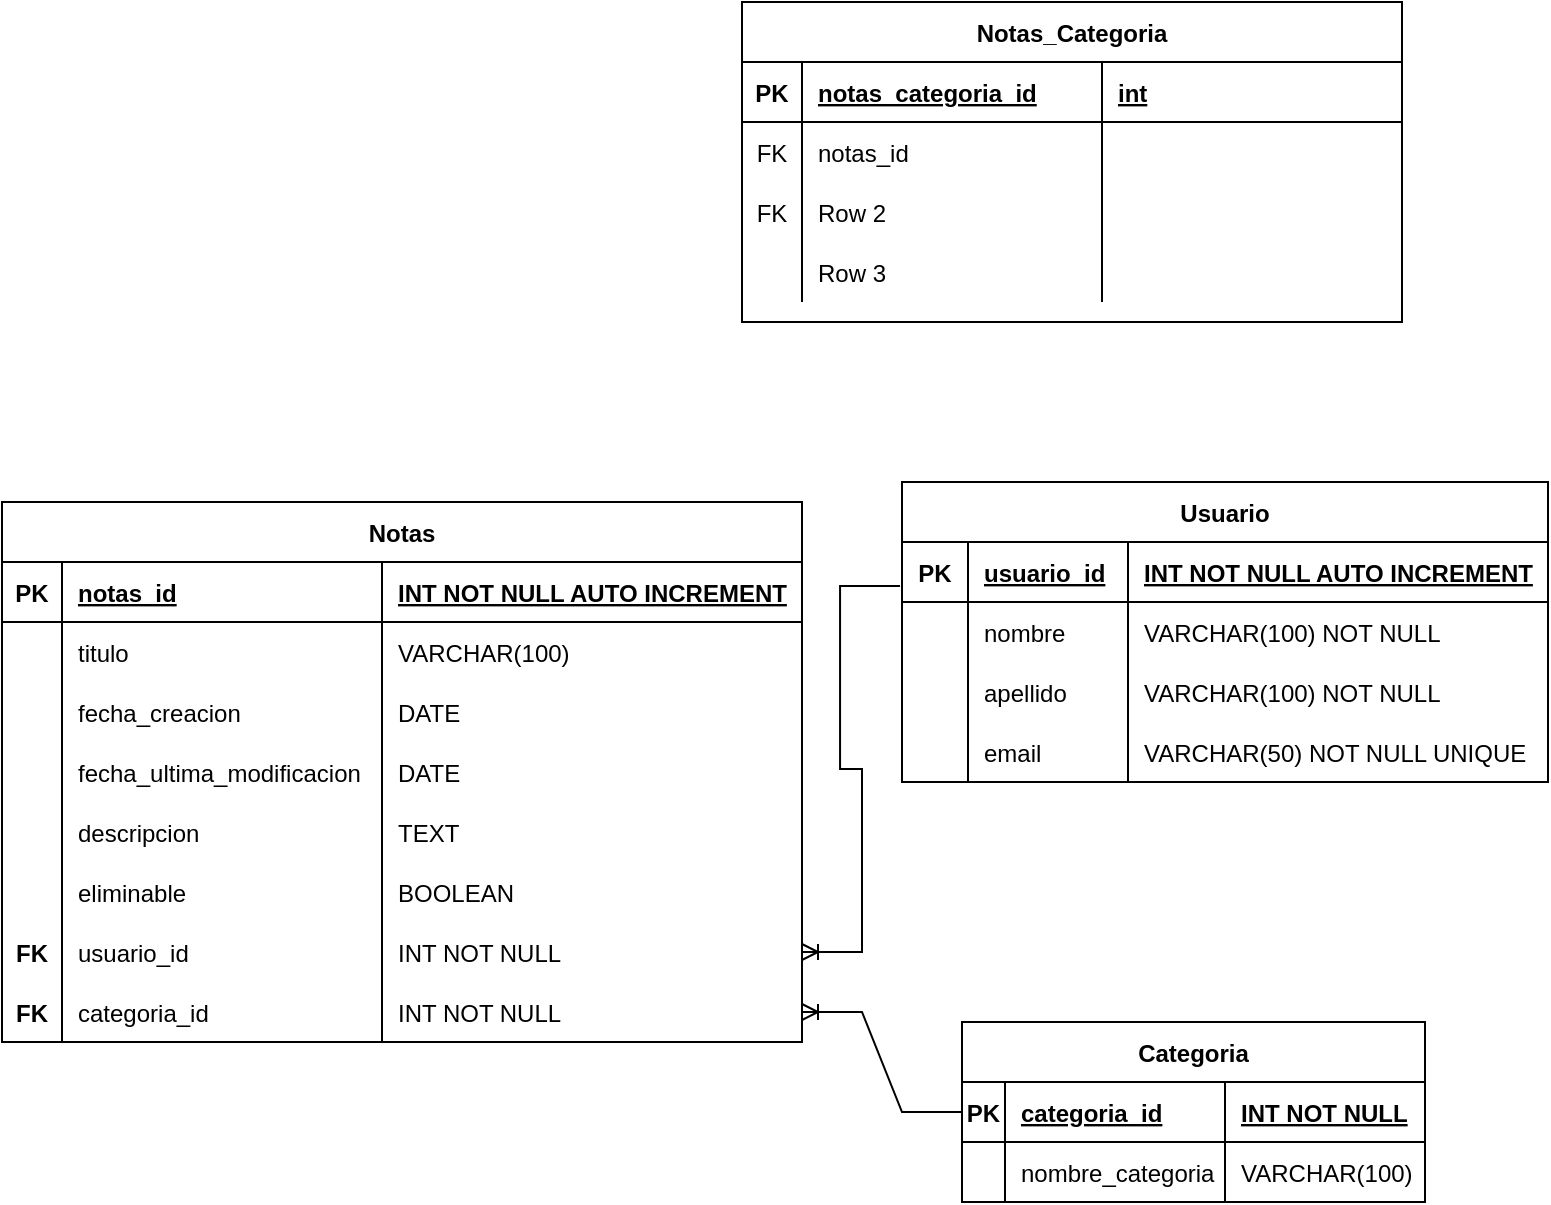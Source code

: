 <mxfile version="17.4.0" type="github">
  <diagram id="plq7zzqRdH9WjHkZWCGu" name="Page-1">
    <mxGraphModel dx="868" dy="442" grid="1" gridSize="10" guides="1" tooltips="1" connect="1" arrows="1" fold="1" page="1" pageScale="1" pageWidth="827" pageHeight="1169" background="none" math="0" shadow="0">
      <root>
        <mxCell id="0" />
        <mxCell id="1" parent="0" />
        <mxCell id="nbk8JWHK0xCr41TN5WNL-2" value="Usuario" style="shape=table;startSize=30;container=1;collapsible=1;childLayout=tableLayout;fixedRows=1;rowLines=0;fontStyle=1;align=center;resizeLast=1;" vertex="1" parent="1">
          <mxGeometry x="470" y="240" width="323" height="150" as="geometry" />
        </mxCell>
        <mxCell id="nbk8JWHK0xCr41TN5WNL-3" value="" style="shape=tableRow;horizontal=0;startSize=0;swimlaneHead=0;swimlaneBody=0;fillColor=none;collapsible=0;dropTarget=0;points=[[0,0.5],[1,0.5]];portConstraint=eastwest;top=0;left=0;right=0;bottom=1;" vertex="1" parent="nbk8JWHK0xCr41TN5WNL-2">
          <mxGeometry y="30" width="323" height="30" as="geometry" />
        </mxCell>
        <mxCell id="nbk8JWHK0xCr41TN5WNL-4" value="PK" style="shape=partialRectangle;connectable=0;fillColor=none;top=0;left=0;bottom=0;right=0;fontStyle=1;overflow=hidden;" vertex="1" parent="nbk8JWHK0xCr41TN5WNL-3">
          <mxGeometry width="33" height="30" as="geometry">
            <mxRectangle width="33" height="30" as="alternateBounds" />
          </mxGeometry>
        </mxCell>
        <mxCell id="nbk8JWHK0xCr41TN5WNL-5" value="usuario_id" style="shape=partialRectangle;connectable=0;fillColor=none;top=0;left=0;bottom=0;right=0;align=left;spacingLeft=6;fontStyle=5;overflow=hidden;" vertex="1" parent="nbk8JWHK0xCr41TN5WNL-3">
          <mxGeometry x="33" width="80" height="30" as="geometry">
            <mxRectangle width="80" height="30" as="alternateBounds" />
          </mxGeometry>
        </mxCell>
        <mxCell id="nbk8JWHK0xCr41TN5WNL-15" value="INT NOT NULL AUTO INCREMENT" style="shape=partialRectangle;connectable=0;fillColor=none;top=0;left=0;bottom=0;right=0;align=left;spacingLeft=6;fontStyle=5;overflow=hidden;" vertex="1" parent="nbk8JWHK0xCr41TN5WNL-3">
          <mxGeometry x="113" width="210" height="30" as="geometry">
            <mxRectangle width="210" height="30" as="alternateBounds" />
          </mxGeometry>
        </mxCell>
        <mxCell id="nbk8JWHK0xCr41TN5WNL-6" value="" style="shape=tableRow;horizontal=0;startSize=0;swimlaneHead=0;swimlaneBody=0;fillColor=none;collapsible=0;dropTarget=0;points=[[0,0.5],[1,0.5]];portConstraint=eastwest;top=0;left=0;right=0;bottom=0;" vertex="1" parent="nbk8JWHK0xCr41TN5WNL-2">
          <mxGeometry y="60" width="323" height="30" as="geometry" />
        </mxCell>
        <mxCell id="nbk8JWHK0xCr41TN5WNL-7" value="" style="shape=partialRectangle;connectable=0;fillColor=none;top=0;left=0;bottom=0;right=0;editable=1;overflow=hidden;" vertex="1" parent="nbk8JWHK0xCr41TN5WNL-6">
          <mxGeometry width="33" height="30" as="geometry">
            <mxRectangle width="33" height="30" as="alternateBounds" />
          </mxGeometry>
        </mxCell>
        <mxCell id="nbk8JWHK0xCr41TN5WNL-8" value="nombre" style="shape=partialRectangle;connectable=0;fillColor=none;top=0;left=0;bottom=0;right=0;align=left;spacingLeft=6;overflow=hidden;" vertex="1" parent="nbk8JWHK0xCr41TN5WNL-6">
          <mxGeometry x="33" width="80" height="30" as="geometry">
            <mxRectangle width="80" height="30" as="alternateBounds" />
          </mxGeometry>
        </mxCell>
        <mxCell id="nbk8JWHK0xCr41TN5WNL-16" value="VARCHAR(100) NOT NULL" style="shape=partialRectangle;connectable=0;fillColor=none;top=0;left=0;bottom=0;right=0;align=left;spacingLeft=6;overflow=hidden;" vertex="1" parent="nbk8JWHK0xCr41TN5WNL-6">
          <mxGeometry x="113" width="210" height="30" as="geometry">
            <mxRectangle width="210" height="30" as="alternateBounds" />
          </mxGeometry>
        </mxCell>
        <mxCell id="nbk8JWHK0xCr41TN5WNL-89" style="shape=tableRow;horizontal=0;startSize=0;swimlaneHead=0;swimlaneBody=0;fillColor=none;collapsible=0;dropTarget=0;points=[[0,0.5],[1,0.5]];portConstraint=eastwest;top=0;left=0;right=0;bottom=0;" vertex="1" parent="nbk8JWHK0xCr41TN5WNL-2">
          <mxGeometry y="90" width="323" height="30" as="geometry" />
        </mxCell>
        <mxCell id="nbk8JWHK0xCr41TN5WNL-90" style="shape=partialRectangle;connectable=0;fillColor=none;top=0;left=0;bottom=0;right=0;editable=1;overflow=hidden;" vertex="1" parent="nbk8JWHK0xCr41TN5WNL-89">
          <mxGeometry width="33" height="30" as="geometry">
            <mxRectangle width="33" height="30" as="alternateBounds" />
          </mxGeometry>
        </mxCell>
        <mxCell id="nbk8JWHK0xCr41TN5WNL-91" value="apellido" style="shape=partialRectangle;connectable=0;fillColor=none;top=0;left=0;bottom=0;right=0;align=left;spacingLeft=6;overflow=hidden;" vertex="1" parent="nbk8JWHK0xCr41TN5WNL-89">
          <mxGeometry x="33" width="80" height="30" as="geometry">
            <mxRectangle width="80" height="30" as="alternateBounds" />
          </mxGeometry>
        </mxCell>
        <mxCell id="nbk8JWHK0xCr41TN5WNL-92" value="VARCHAR(100) NOT NULL" style="shape=partialRectangle;connectable=0;fillColor=none;top=0;left=0;bottom=0;right=0;align=left;spacingLeft=6;overflow=hidden;" vertex="1" parent="nbk8JWHK0xCr41TN5WNL-89">
          <mxGeometry x="113" width="210" height="30" as="geometry">
            <mxRectangle width="210" height="30" as="alternateBounds" />
          </mxGeometry>
        </mxCell>
        <mxCell id="nbk8JWHK0xCr41TN5WNL-9" value="" style="shape=tableRow;horizontal=0;startSize=0;swimlaneHead=0;swimlaneBody=0;fillColor=none;collapsible=0;dropTarget=0;points=[[0,0.5],[1,0.5]];portConstraint=eastwest;top=0;left=0;right=0;bottom=0;" vertex="1" parent="nbk8JWHK0xCr41TN5WNL-2">
          <mxGeometry y="120" width="323" height="30" as="geometry" />
        </mxCell>
        <mxCell id="nbk8JWHK0xCr41TN5WNL-10" value="" style="shape=partialRectangle;connectable=0;fillColor=none;top=0;left=0;bottom=0;right=0;editable=1;overflow=hidden;" vertex="1" parent="nbk8JWHK0xCr41TN5WNL-9">
          <mxGeometry width="33" height="30" as="geometry">
            <mxRectangle width="33" height="30" as="alternateBounds" />
          </mxGeometry>
        </mxCell>
        <mxCell id="nbk8JWHK0xCr41TN5WNL-11" value="email" style="shape=partialRectangle;connectable=0;fillColor=none;top=0;left=0;bottom=0;right=0;align=left;spacingLeft=6;overflow=hidden;" vertex="1" parent="nbk8JWHK0xCr41TN5WNL-9">
          <mxGeometry x="33" width="80" height="30" as="geometry">
            <mxRectangle width="80" height="30" as="alternateBounds" />
          </mxGeometry>
        </mxCell>
        <mxCell id="nbk8JWHK0xCr41TN5WNL-17" value="VARCHAR(50) NOT NULL UNIQUE" style="shape=partialRectangle;connectable=0;fillColor=none;top=0;left=0;bottom=0;right=0;align=left;spacingLeft=6;overflow=hidden;" vertex="1" parent="nbk8JWHK0xCr41TN5WNL-9">
          <mxGeometry x="113" width="210" height="30" as="geometry">
            <mxRectangle width="210" height="30" as="alternateBounds" />
          </mxGeometry>
        </mxCell>
        <mxCell id="nbk8JWHK0xCr41TN5WNL-22" value="Notas" style="shape=table;startSize=30;container=1;collapsible=1;childLayout=tableLayout;fixedRows=1;rowLines=0;fontStyle=1;align=center;resizeLast=1;" vertex="1" parent="1">
          <mxGeometry x="20" y="250" width="400" height="270" as="geometry" />
        </mxCell>
        <mxCell id="nbk8JWHK0xCr41TN5WNL-23" value="" style="shape=tableRow;horizontal=0;startSize=0;swimlaneHead=0;swimlaneBody=0;fillColor=none;collapsible=0;dropTarget=0;points=[[0,0.5],[1,0.5]];portConstraint=eastwest;top=0;left=0;right=0;bottom=1;" vertex="1" parent="nbk8JWHK0xCr41TN5WNL-22">
          <mxGeometry y="30" width="400" height="30" as="geometry" />
        </mxCell>
        <mxCell id="nbk8JWHK0xCr41TN5WNL-24" value="PK" style="shape=partialRectangle;connectable=0;fillColor=none;top=0;left=0;bottom=0;right=0;fontStyle=1;overflow=hidden;" vertex="1" parent="nbk8JWHK0xCr41TN5WNL-23">
          <mxGeometry width="30" height="30" as="geometry">
            <mxRectangle width="30" height="30" as="alternateBounds" />
          </mxGeometry>
        </mxCell>
        <mxCell id="nbk8JWHK0xCr41TN5WNL-25" value="notas_id" style="shape=partialRectangle;connectable=0;fillColor=none;top=0;left=0;bottom=0;right=0;align=left;spacingLeft=6;fontStyle=5;overflow=hidden;" vertex="1" parent="nbk8JWHK0xCr41TN5WNL-23">
          <mxGeometry x="30" width="160" height="30" as="geometry">
            <mxRectangle width="160" height="30" as="alternateBounds" />
          </mxGeometry>
        </mxCell>
        <mxCell id="nbk8JWHK0xCr41TN5WNL-35" value="INT NOT NULL AUTO INCREMENT" style="shape=partialRectangle;connectable=0;fillColor=none;top=0;left=0;bottom=0;right=0;align=left;spacingLeft=6;fontStyle=5;overflow=hidden;" vertex="1" parent="nbk8JWHK0xCr41TN5WNL-23">
          <mxGeometry x="190" width="210" height="30" as="geometry">
            <mxRectangle width="210" height="30" as="alternateBounds" />
          </mxGeometry>
        </mxCell>
        <mxCell id="nbk8JWHK0xCr41TN5WNL-55" style="shape=tableRow;horizontal=0;startSize=0;swimlaneHead=0;swimlaneBody=0;fillColor=none;collapsible=0;dropTarget=0;points=[[0,0.5],[1,0.5]];portConstraint=eastwest;top=0;left=0;right=0;bottom=0;" vertex="1" parent="nbk8JWHK0xCr41TN5WNL-22">
          <mxGeometry y="60" width="400" height="30" as="geometry" />
        </mxCell>
        <mxCell id="nbk8JWHK0xCr41TN5WNL-56" style="shape=partialRectangle;connectable=0;fillColor=none;top=0;left=0;bottom=0;right=0;editable=1;overflow=hidden;" vertex="1" parent="nbk8JWHK0xCr41TN5WNL-55">
          <mxGeometry width="30" height="30" as="geometry">
            <mxRectangle width="30" height="30" as="alternateBounds" />
          </mxGeometry>
        </mxCell>
        <mxCell id="nbk8JWHK0xCr41TN5WNL-57" value="titulo" style="shape=partialRectangle;connectable=0;fillColor=none;top=0;left=0;bottom=0;right=0;align=left;spacingLeft=6;overflow=hidden;" vertex="1" parent="nbk8JWHK0xCr41TN5WNL-55">
          <mxGeometry x="30" width="160" height="30" as="geometry">
            <mxRectangle width="160" height="30" as="alternateBounds" />
          </mxGeometry>
        </mxCell>
        <mxCell id="nbk8JWHK0xCr41TN5WNL-58" value="VARCHAR(100)" style="shape=partialRectangle;connectable=0;fillColor=none;top=0;left=0;bottom=0;right=0;align=left;spacingLeft=6;overflow=hidden;" vertex="1" parent="nbk8JWHK0xCr41TN5WNL-55">
          <mxGeometry x="190" width="210" height="30" as="geometry">
            <mxRectangle width="210" height="30" as="alternateBounds" />
          </mxGeometry>
        </mxCell>
        <mxCell id="nbk8JWHK0xCr41TN5WNL-26" value="" style="shape=tableRow;horizontal=0;startSize=0;swimlaneHead=0;swimlaneBody=0;fillColor=none;collapsible=0;dropTarget=0;points=[[0,0.5],[1,0.5]];portConstraint=eastwest;top=0;left=0;right=0;bottom=0;" vertex="1" parent="nbk8JWHK0xCr41TN5WNL-22">
          <mxGeometry y="90" width="400" height="30" as="geometry" />
        </mxCell>
        <mxCell id="nbk8JWHK0xCr41TN5WNL-27" value="" style="shape=partialRectangle;connectable=0;fillColor=none;top=0;left=0;bottom=0;right=0;editable=1;overflow=hidden;" vertex="1" parent="nbk8JWHK0xCr41TN5WNL-26">
          <mxGeometry width="30" height="30" as="geometry">
            <mxRectangle width="30" height="30" as="alternateBounds" />
          </mxGeometry>
        </mxCell>
        <mxCell id="nbk8JWHK0xCr41TN5WNL-28" value="fecha_creacion" style="shape=partialRectangle;connectable=0;fillColor=none;top=0;left=0;bottom=0;right=0;align=left;spacingLeft=6;overflow=hidden;" vertex="1" parent="nbk8JWHK0xCr41TN5WNL-26">
          <mxGeometry x="30" width="160" height="30" as="geometry">
            <mxRectangle width="160" height="30" as="alternateBounds" />
          </mxGeometry>
        </mxCell>
        <mxCell id="nbk8JWHK0xCr41TN5WNL-36" value="DATE" style="shape=partialRectangle;connectable=0;fillColor=none;top=0;left=0;bottom=0;right=0;align=left;spacingLeft=6;overflow=hidden;" vertex="1" parent="nbk8JWHK0xCr41TN5WNL-26">
          <mxGeometry x="190" width="210" height="30" as="geometry">
            <mxRectangle width="210" height="30" as="alternateBounds" />
          </mxGeometry>
        </mxCell>
        <mxCell id="nbk8JWHK0xCr41TN5WNL-29" value="" style="shape=tableRow;horizontal=0;startSize=0;swimlaneHead=0;swimlaneBody=0;fillColor=none;collapsible=0;dropTarget=0;points=[[0,0.5],[1,0.5]];portConstraint=eastwest;top=0;left=0;right=0;bottom=0;" vertex="1" parent="nbk8JWHK0xCr41TN5WNL-22">
          <mxGeometry y="120" width="400" height="30" as="geometry" />
        </mxCell>
        <mxCell id="nbk8JWHK0xCr41TN5WNL-30" value="" style="shape=partialRectangle;connectable=0;fillColor=none;top=0;left=0;bottom=0;right=0;editable=1;overflow=hidden;" vertex="1" parent="nbk8JWHK0xCr41TN5WNL-29">
          <mxGeometry width="30" height="30" as="geometry">
            <mxRectangle width="30" height="30" as="alternateBounds" />
          </mxGeometry>
        </mxCell>
        <mxCell id="nbk8JWHK0xCr41TN5WNL-31" value="fecha_ultima_modificacion" style="shape=partialRectangle;connectable=0;fillColor=none;top=0;left=0;bottom=0;right=0;align=left;spacingLeft=6;overflow=hidden;" vertex="1" parent="nbk8JWHK0xCr41TN5WNL-29">
          <mxGeometry x="30" width="160" height="30" as="geometry">
            <mxRectangle width="160" height="30" as="alternateBounds" />
          </mxGeometry>
        </mxCell>
        <mxCell id="nbk8JWHK0xCr41TN5WNL-37" value="DATE" style="shape=partialRectangle;connectable=0;fillColor=none;top=0;left=0;bottom=0;right=0;align=left;spacingLeft=6;overflow=hidden;" vertex="1" parent="nbk8JWHK0xCr41TN5WNL-29">
          <mxGeometry x="190" width="210" height="30" as="geometry">
            <mxRectangle width="210" height="30" as="alternateBounds" />
          </mxGeometry>
        </mxCell>
        <mxCell id="nbk8JWHK0xCr41TN5WNL-128" style="shape=tableRow;horizontal=0;startSize=0;swimlaneHead=0;swimlaneBody=0;fillColor=none;collapsible=0;dropTarget=0;points=[[0,0.5],[1,0.5]];portConstraint=eastwest;top=0;left=0;right=0;bottom=0;" vertex="1" parent="nbk8JWHK0xCr41TN5WNL-22">
          <mxGeometry y="150" width="400" height="30" as="geometry" />
        </mxCell>
        <mxCell id="nbk8JWHK0xCr41TN5WNL-129" style="shape=partialRectangle;connectable=0;fillColor=none;top=0;left=0;bottom=0;right=0;editable=1;overflow=hidden;" vertex="1" parent="nbk8JWHK0xCr41TN5WNL-128">
          <mxGeometry width="30" height="30" as="geometry">
            <mxRectangle width="30" height="30" as="alternateBounds" />
          </mxGeometry>
        </mxCell>
        <mxCell id="nbk8JWHK0xCr41TN5WNL-130" value="descripcion" style="shape=partialRectangle;connectable=0;fillColor=none;top=0;left=0;bottom=0;right=0;align=left;spacingLeft=6;overflow=hidden;" vertex="1" parent="nbk8JWHK0xCr41TN5WNL-128">
          <mxGeometry x="30" width="160" height="30" as="geometry">
            <mxRectangle width="160" height="30" as="alternateBounds" />
          </mxGeometry>
        </mxCell>
        <mxCell id="nbk8JWHK0xCr41TN5WNL-131" value="TEXT" style="shape=partialRectangle;connectable=0;fillColor=none;top=0;left=0;bottom=0;right=0;align=left;spacingLeft=6;overflow=hidden;" vertex="1" parent="nbk8JWHK0xCr41TN5WNL-128">
          <mxGeometry x="190" width="210" height="30" as="geometry">
            <mxRectangle width="210" height="30" as="alternateBounds" />
          </mxGeometry>
        </mxCell>
        <mxCell id="nbk8JWHK0xCr41TN5WNL-97" style="shape=tableRow;horizontal=0;startSize=0;swimlaneHead=0;swimlaneBody=0;fillColor=none;collapsible=0;dropTarget=0;points=[[0,0.5],[1,0.5]];portConstraint=eastwest;top=0;left=0;right=0;bottom=0;" vertex="1" parent="nbk8JWHK0xCr41TN5WNL-22">
          <mxGeometry y="180" width="400" height="30" as="geometry" />
        </mxCell>
        <mxCell id="nbk8JWHK0xCr41TN5WNL-98" style="shape=partialRectangle;connectable=0;fillColor=none;top=0;left=0;bottom=0;right=0;editable=1;overflow=hidden;fontStyle=1" vertex="1" parent="nbk8JWHK0xCr41TN5WNL-97">
          <mxGeometry width="30" height="30" as="geometry">
            <mxRectangle width="30" height="30" as="alternateBounds" />
          </mxGeometry>
        </mxCell>
        <mxCell id="nbk8JWHK0xCr41TN5WNL-99" value="eliminable" style="shape=partialRectangle;connectable=0;fillColor=none;top=0;left=0;bottom=0;right=0;align=left;spacingLeft=6;overflow=hidden;" vertex="1" parent="nbk8JWHK0xCr41TN5WNL-97">
          <mxGeometry x="30" width="160" height="30" as="geometry">
            <mxRectangle width="160" height="30" as="alternateBounds" />
          </mxGeometry>
        </mxCell>
        <mxCell id="nbk8JWHK0xCr41TN5WNL-100" value="BOOLEAN" style="shape=partialRectangle;connectable=0;fillColor=none;top=0;left=0;bottom=0;right=0;align=left;spacingLeft=6;overflow=hidden;" vertex="1" parent="nbk8JWHK0xCr41TN5WNL-97">
          <mxGeometry x="190" width="210" height="30" as="geometry">
            <mxRectangle width="210" height="30" as="alternateBounds" />
          </mxGeometry>
        </mxCell>
        <mxCell id="nbk8JWHK0xCr41TN5WNL-43" style="shape=tableRow;horizontal=0;startSize=0;swimlaneHead=0;swimlaneBody=0;fillColor=none;collapsible=0;dropTarget=0;points=[[0,0.5],[1,0.5]];portConstraint=eastwest;top=0;left=0;right=0;bottom=0;" vertex="1" parent="nbk8JWHK0xCr41TN5WNL-22">
          <mxGeometry y="210" width="400" height="30" as="geometry" />
        </mxCell>
        <mxCell id="nbk8JWHK0xCr41TN5WNL-44" value="FK" style="shape=partialRectangle;connectable=0;fillColor=none;top=0;left=0;bottom=0;right=0;editable=1;overflow=hidden;fontStyle=1" vertex="1" parent="nbk8JWHK0xCr41TN5WNL-43">
          <mxGeometry width="30" height="30" as="geometry">
            <mxRectangle width="30" height="30" as="alternateBounds" />
          </mxGeometry>
        </mxCell>
        <mxCell id="nbk8JWHK0xCr41TN5WNL-45" value="usuario_id" style="shape=partialRectangle;connectable=0;fillColor=none;top=0;left=0;bottom=0;right=0;align=left;spacingLeft=6;overflow=hidden;" vertex="1" parent="nbk8JWHK0xCr41TN5WNL-43">
          <mxGeometry x="30" width="160" height="30" as="geometry">
            <mxRectangle width="160" height="30" as="alternateBounds" />
          </mxGeometry>
        </mxCell>
        <mxCell id="nbk8JWHK0xCr41TN5WNL-46" value="INT NOT NULL" style="shape=partialRectangle;connectable=0;fillColor=none;top=0;left=0;bottom=0;right=0;align=left;spacingLeft=6;overflow=hidden;" vertex="1" parent="nbk8JWHK0xCr41TN5WNL-43">
          <mxGeometry x="190" width="210" height="30" as="geometry">
            <mxRectangle width="210" height="30" as="alternateBounds" />
          </mxGeometry>
        </mxCell>
        <mxCell id="nbk8JWHK0xCr41TN5WNL-101" style="shape=tableRow;horizontal=0;startSize=0;swimlaneHead=0;swimlaneBody=0;fillColor=none;collapsible=0;dropTarget=0;points=[[0,0.5],[1,0.5]];portConstraint=eastwest;top=0;left=0;right=0;bottom=0;" vertex="1" parent="nbk8JWHK0xCr41TN5WNL-22">
          <mxGeometry y="240" width="400" height="30" as="geometry" />
        </mxCell>
        <mxCell id="nbk8JWHK0xCr41TN5WNL-102" value="FK" style="shape=partialRectangle;connectable=0;fillColor=none;top=0;left=0;bottom=0;right=0;editable=1;overflow=hidden;fontStyle=1" vertex="1" parent="nbk8JWHK0xCr41TN5WNL-101">
          <mxGeometry width="30" height="30" as="geometry">
            <mxRectangle width="30" height="30" as="alternateBounds" />
          </mxGeometry>
        </mxCell>
        <mxCell id="nbk8JWHK0xCr41TN5WNL-103" value="categoria_id" style="shape=partialRectangle;connectable=0;fillColor=none;top=0;left=0;bottom=0;right=0;align=left;spacingLeft=6;overflow=hidden;" vertex="1" parent="nbk8JWHK0xCr41TN5WNL-101">
          <mxGeometry x="30" width="160" height="30" as="geometry">
            <mxRectangle width="160" height="30" as="alternateBounds" />
          </mxGeometry>
        </mxCell>
        <mxCell id="nbk8JWHK0xCr41TN5WNL-104" value="INT NOT NULL" style="shape=partialRectangle;connectable=0;fillColor=none;top=0;left=0;bottom=0;right=0;align=left;spacingLeft=6;overflow=hidden;" vertex="1" parent="nbk8JWHK0xCr41TN5WNL-101">
          <mxGeometry x="190" width="210" height="30" as="geometry">
            <mxRectangle width="210" height="30" as="alternateBounds" />
          </mxGeometry>
        </mxCell>
        <mxCell id="nbk8JWHK0xCr41TN5WNL-59" value="Notas_Categoria" style="shape=table;startSize=30;container=1;collapsible=1;childLayout=tableLayout;fixedRows=1;rowLines=0;fontStyle=1;align=center;resizeLast=1;" vertex="1" parent="1">
          <mxGeometry x="390" width="330" height="160" as="geometry" />
        </mxCell>
        <mxCell id="nbk8JWHK0xCr41TN5WNL-60" value="" style="shape=tableRow;horizontal=0;startSize=0;swimlaneHead=0;swimlaneBody=0;fillColor=none;collapsible=0;dropTarget=0;points=[[0,0.5],[1,0.5]];portConstraint=eastwest;top=0;left=0;right=0;bottom=1;" vertex="1" parent="nbk8JWHK0xCr41TN5WNL-59">
          <mxGeometry y="30" width="330" height="30" as="geometry" />
        </mxCell>
        <mxCell id="nbk8JWHK0xCr41TN5WNL-61" value="PK" style="shape=partialRectangle;connectable=0;fillColor=none;top=0;left=0;bottom=0;right=0;fontStyle=1;overflow=hidden;" vertex="1" parent="nbk8JWHK0xCr41TN5WNL-60">
          <mxGeometry width="30" height="30" as="geometry">
            <mxRectangle width="30" height="30" as="alternateBounds" />
          </mxGeometry>
        </mxCell>
        <mxCell id="nbk8JWHK0xCr41TN5WNL-62" value="notas_categoria_id" style="shape=partialRectangle;connectable=0;fillColor=none;top=0;left=0;bottom=0;right=0;align=left;spacingLeft=6;fontStyle=5;overflow=hidden;" vertex="1" parent="nbk8JWHK0xCr41TN5WNL-60">
          <mxGeometry x="30" width="150" height="30" as="geometry">
            <mxRectangle width="150" height="30" as="alternateBounds" />
          </mxGeometry>
        </mxCell>
        <mxCell id="nbk8JWHK0xCr41TN5WNL-72" value="int" style="shape=partialRectangle;connectable=0;fillColor=none;top=0;left=0;bottom=0;right=0;align=left;spacingLeft=6;fontStyle=5;overflow=hidden;" vertex="1" parent="nbk8JWHK0xCr41TN5WNL-60">
          <mxGeometry x="180" width="150" height="30" as="geometry">
            <mxRectangle width="150" height="30" as="alternateBounds" />
          </mxGeometry>
        </mxCell>
        <mxCell id="nbk8JWHK0xCr41TN5WNL-63" value="" style="shape=tableRow;horizontal=0;startSize=0;swimlaneHead=0;swimlaneBody=0;fillColor=none;collapsible=0;dropTarget=0;points=[[0,0.5],[1,0.5]];portConstraint=eastwest;top=0;left=0;right=0;bottom=0;" vertex="1" parent="nbk8JWHK0xCr41TN5WNL-59">
          <mxGeometry y="60" width="330" height="30" as="geometry" />
        </mxCell>
        <mxCell id="nbk8JWHK0xCr41TN5WNL-64" value="FK" style="shape=partialRectangle;connectable=0;fillColor=none;top=0;left=0;bottom=0;right=0;editable=1;overflow=hidden;" vertex="1" parent="nbk8JWHK0xCr41TN5WNL-63">
          <mxGeometry width="30" height="30" as="geometry">
            <mxRectangle width="30" height="30" as="alternateBounds" />
          </mxGeometry>
        </mxCell>
        <mxCell id="nbk8JWHK0xCr41TN5WNL-65" value="notas_id" style="shape=partialRectangle;connectable=0;fillColor=none;top=0;left=0;bottom=0;right=0;align=left;spacingLeft=6;overflow=hidden;" vertex="1" parent="nbk8JWHK0xCr41TN5WNL-63">
          <mxGeometry x="30" width="150" height="30" as="geometry">
            <mxRectangle width="150" height="30" as="alternateBounds" />
          </mxGeometry>
        </mxCell>
        <mxCell id="nbk8JWHK0xCr41TN5WNL-73" style="shape=partialRectangle;connectable=0;fillColor=none;top=0;left=0;bottom=0;right=0;align=left;spacingLeft=6;overflow=hidden;" vertex="1" parent="nbk8JWHK0xCr41TN5WNL-63">
          <mxGeometry x="180" width="150" height="30" as="geometry">
            <mxRectangle width="150" height="30" as="alternateBounds" />
          </mxGeometry>
        </mxCell>
        <mxCell id="nbk8JWHK0xCr41TN5WNL-66" value="" style="shape=tableRow;horizontal=0;startSize=0;swimlaneHead=0;swimlaneBody=0;fillColor=none;collapsible=0;dropTarget=0;points=[[0,0.5],[1,0.5]];portConstraint=eastwest;top=0;left=0;right=0;bottom=0;" vertex="1" parent="nbk8JWHK0xCr41TN5WNL-59">
          <mxGeometry y="90" width="330" height="30" as="geometry" />
        </mxCell>
        <mxCell id="nbk8JWHK0xCr41TN5WNL-67" value="FK" style="shape=partialRectangle;connectable=0;fillColor=none;top=0;left=0;bottom=0;right=0;editable=1;overflow=hidden;" vertex="1" parent="nbk8JWHK0xCr41TN5WNL-66">
          <mxGeometry width="30" height="30" as="geometry">
            <mxRectangle width="30" height="30" as="alternateBounds" />
          </mxGeometry>
        </mxCell>
        <mxCell id="nbk8JWHK0xCr41TN5WNL-68" value="Row 2" style="shape=partialRectangle;connectable=0;fillColor=none;top=0;left=0;bottom=0;right=0;align=left;spacingLeft=6;overflow=hidden;" vertex="1" parent="nbk8JWHK0xCr41TN5WNL-66">
          <mxGeometry x="30" width="150" height="30" as="geometry">
            <mxRectangle width="150" height="30" as="alternateBounds" />
          </mxGeometry>
        </mxCell>
        <mxCell id="nbk8JWHK0xCr41TN5WNL-74" style="shape=partialRectangle;connectable=0;fillColor=none;top=0;left=0;bottom=0;right=0;align=left;spacingLeft=6;overflow=hidden;" vertex="1" parent="nbk8JWHK0xCr41TN5WNL-66">
          <mxGeometry x="180" width="150" height="30" as="geometry">
            <mxRectangle width="150" height="30" as="alternateBounds" />
          </mxGeometry>
        </mxCell>
        <mxCell id="nbk8JWHK0xCr41TN5WNL-69" value="" style="shape=tableRow;horizontal=0;startSize=0;swimlaneHead=0;swimlaneBody=0;fillColor=none;collapsible=0;dropTarget=0;points=[[0,0.5],[1,0.5]];portConstraint=eastwest;top=0;left=0;right=0;bottom=0;" vertex="1" parent="nbk8JWHK0xCr41TN5WNL-59">
          <mxGeometry y="120" width="330" height="30" as="geometry" />
        </mxCell>
        <mxCell id="nbk8JWHK0xCr41TN5WNL-70" value="" style="shape=partialRectangle;connectable=0;fillColor=none;top=0;left=0;bottom=0;right=0;editable=1;overflow=hidden;" vertex="1" parent="nbk8JWHK0xCr41TN5WNL-69">
          <mxGeometry width="30" height="30" as="geometry">
            <mxRectangle width="30" height="30" as="alternateBounds" />
          </mxGeometry>
        </mxCell>
        <mxCell id="nbk8JWHK0xCr41TN5WNL-71" value="Row 3" style="shape=partialRectangle;connectable=0;fillColor=none;top=0;left=0;bottom=0;right=0;align=left;spacingLeft=6;overflow=hidden;" vertex="1" parent="nbk8JWHK0xCr41TN5WNL-69">
          <mxGeometry x="30" width="150" height="30" as="geometry">
            <mxRectangle width="150" height="30" as="alternateBounds" />
          </mxGeometry>
        </mxCell>
        <mxCell id="nbk8JWHK0xCr41TN5WNL-75" style="shape=partialRectangle;connectable=0;fillColor=none;top=0;left=0;bottom=0;right=0;align=left;spacingLeft=6;overflow=hidden;" vertex="1" parent="nbk8JWHK0xCr41TN5WNL-69">
          <mxGeometry x="180" width="150" height="30" as="geometry">
            <mxRectangle width="150" height="30" as="alternateBounds" />
          </mxGeometry>
        </mxCell>
        <mxCell id="nbk8JWHK0xCr41TN5WNL-76" value="Categoria" style="shape=table;startSize=30;container=1;collapsible=1;childLayout=tableLayout;fixedRows=1;rowLines=0;fontStyle=1;align=center;resizeLast=1;" vertex="1" parent="1">
          <mxGeometry x="500" y="510" width="231.5" height="90" as="geometry" />
        </mxCell>
        <mxCell id="nbk8JWHK0xCr41TN5WNL-77" value="" style="shape=tableRow;horizontal=0;startSize=0;swimlaneHead=0;swimlaneBody=0;fillColor=none;collapsible=0;dropTarget=0;points=[[0,0.5],[1,0.5]];portConstraint=eastwest;top=0;left=0;right=0;bottom=1;" vertex="1" parent="nbk8JWHK0xCr41TN5WNL-76">
          <mxGeometry y="30" width="231.5" height="30" as="geometry" />
        </mxCell>
        <mxCell id="nbk8JWHK0xCr41TN5WNL-78" value="PK" style="shape=partialRectangle;connectable=0;fillColor=none;top=0;left=0;bottom=0;right=0;fontStyle=1;overflow=hidden;" vertex="1" parent="nbk8JWHK0xCr41TN5WNL-77">
          <mxGeometry width="21.5" height="30" as="geometry">
            <mxRectangle width="21.5" height="30" as="alternateBounds" />
          </mxGeometry>
        </mxCell>
        <mxCell id="nbk8JWHK0xCr41TN5WNL-79" value="categoria_id" style="shape=partialRectangle;connectable=0;fillColor=none;top=0;left=0;bottom=0;right=0;align=left;spacingLeft=6;fontStyle=5;overflow=hidden;" vertex="1" parent="nbk8JWHK0xCr41TN5WNL-77">
          <mxGeometry x="21.5" width="110" height="30" as="geometry">
            <mxRectangle width="110" height="30" as="alternateBounds" />
          </mxGeometry>
        </mxCell>
        <mxCell id="nbk8JWHK0xCr41TN5WNL-93" value="INT NOT NULL" style="shape=partialRectangle;connectable=0;fillColor=none;top=0;left=0;bottom=0;right=0;align=left;spacingLeft=6;fontStyle=5;overflow=hidden;" vertex="1" parent="nbk8JWHK0xCr41TN5WNL-77">
          <mxGeometry x="131.5" width="100" height="30" as="geometry">
            <mxRectangle width="100" height="30" as="alternateBounds" />
          </mxGeometry>
        </mxCell>
        <mxCell id="nbk8JWHK0xCr41TN5WNL-80" value="" style="shape=tableRow;horizontal=0;startSize=0;swimlaneHead=0;swimlaneBody=0;fillColor=none;collapsible=0;dropTarget=0;points=[[0,0.5],[1,0.5]];portConstraint=eastwest;top=0;left=0;right=0;bottom=0;" vertex="1" parent="nbk8JWHK0xCr41TN5WNL-76">
          <mxGeometry y="60" width="231.5" height="30" as="geometry" />
        </mxCell>
        <mxCell id="nbk8JWHK0xCr41TN5WNL-81" value="" style="shape=partialRectangle;connectable=0;fillColor=none;top=0;left=0;bottom=0;right=0;editable=1;overflow=hidden;" vertex="1" parent="nbk8JWHK0xCr41TN5WNL-80">
          <mxGeometry width="21.5" height="30" as="geometry">
            <mxRectangle width="21.5" height="30" as="alternateBounds" />
          </mxGeometry>
        </mxCell>
        <mxCell id="nbk8JWHK0xCr41TN5WNL-82" value="nombre_categoria" style="shape=partialRectangle;connectable=0;fillColor=none;top=0;left=0;bottom=0;right=0;align=left;spacingLeft=6;overflow=hidden;" vertex="1" parent="nbk8JWHK0xCr41TN5WNL-80">
          <mxGeometry x="21.5" width="110" height="30" as="geometry">
            <mxRectangle width="110" height="30" as="alternateBounds" />
          </mxGeometry>
        </mxCell>
        <mxCell id="nbk8JWHK0xCr41TN5WNL-94" value="VARCHAR(100)" style="shape=partialRectangle;connectable=0;fillColor=none;top=0;left=0;bottom=0;right=0;align=left;spacingLeft=6;overflow=hidden;" vertex="1" parent="nbk8JWHK0xCr41TN5WNL-80">
          <mxGeometry x="131.5" width="100" height="30" as="geometry">
            <mxRectangle width="100" height="30" as="alternateBounds" />
          </mxGeometry>
        </mxCell>
        <mxCell id="nbk8JWHK0xCr41TN5WNL-132" value="" style="edgeStyle=entityRelationEdgeStyle;fontSize=12;html=1;endArrow=ERoneToMany;rounded=0;exitX=-0.003;exitY=0.733;exitDx=0;exitDy=0;exitPerimeter=0;" edge="1" parent="1" source="nbk8JWHK0xCr41TN5WNL-3" target="nbk8JWHK0xCr41TN5WNL-43">
          <mxGeometry width="100" height="100" relative="1" as="geometry">
            <mxPoint x="360" y="440" as="sourcePoint" />
            <mxPoint x="500" y="450" as="targetPoint" />
          </mxGeometry>
        </mxCell>
        <mxCell id="nbk8JWHK0xCr41TN5WNL-133" value="" style="edgeStyle=entityRelationEdgeStyle;fontSize=12;html=1;endArrow=ERoneToMany;rounded=0;" edge="1" parent="1" source="nbk8JWHK0xCr41TN5WNL-77" target="nbk8JWHK0xCr41TN5WNL-101">
          <mxGeometry width="100" height="100" relative="1" as="geometry">
            <mxPoint x="400" y="600" as="sourcePoint" />
            <mxPoint x="460" y="340" as="targetPoint" />
          </mxGeometry>
        </mxCell>
      </root>
    </mxGraphModel>
  </diagram>
</mxfile>

